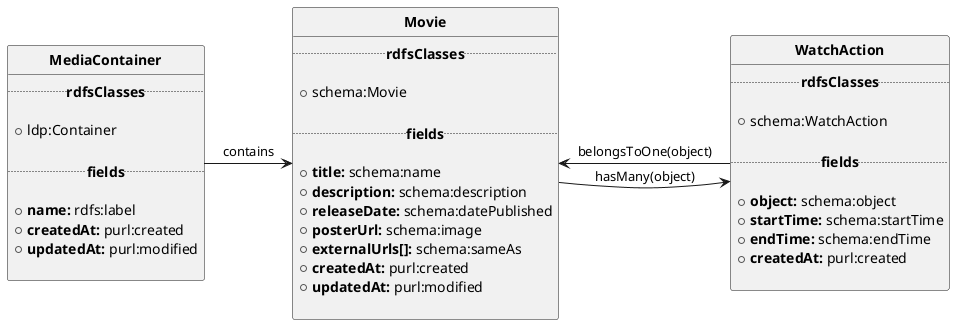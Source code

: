 @startuml

skinparam monochrome true
skinparam shadowing false
hide circle

class **MediaContainer** {
    ..**rdfsClasses**..

    + ldp:Container

    ..**fields**..

    + **name:** rdfs:label
    + **createdAt:** purl:created
    + **updatedAt:** purl:modified

}

class **Movie** {
    ..**rdfsClasses**..

    + schema:Movie

    ..**fields**..

    + **title:** schema:name
    + **description:** schema:description
    + **releaseDate:** schema:datePublished
    + **posterUrl:** schema:image
    + **externalUrls[]:** schema:sameAs
    + **createdAt:** purl:created
    + **updatedAt:** purl:modified

}

class **WatchAction** {
    ..**rdfsClasses**..

    + schema:WatchAction

    ..**fields**..

    + **object:** schema:object
    + **startTime:** schema:startTime
    + **endTime:** schema:endTime
    + **createdAt:** purl:created

}

"**MediaContainer**" -> "**Movie**" : contains
"**Movie**" -> "**WatchAction**" : hasMany(object)
"**WatchAction**" -> "**Movie**" : belongsToOne(object)

@enduml

